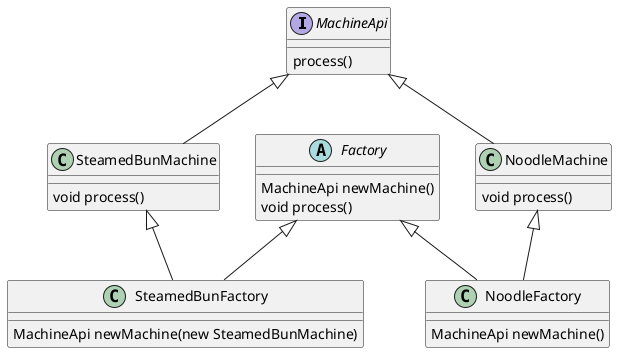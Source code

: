 @startuml

interface MachineApi{
    process()
}

class SteamedBunMachine{
   void process()
}

class NoodleMachine{
   void process()
}

MachineApi <|-- SteamedBunMachine
MachineApi <|-- NoodleMachine

abstract Factory{
    MachineApi newMachine()
    void process()
}

'    /**
'     * 让子类（具体工厂）来实例化具体对象（机器）
'     */
'    public abstract MachineApi newMachine();

'    /**
'     * 加工材料
'     */
'    public void process(String material){
'        MachineApi machine = newFileApi();
'        machine.process(material);
'    }

class SteamedBunFactory{
    MachineApi newMachine(new SteamedBunMachine)
}

class NoodleFactory{
    MachineApi newMachine()
}

Factory <|-- SteamedBunFactory
Factory <|-- NoodleFactory
NoodleMachine <|-- NoodleFactory
SteamedBunMachine <|-- SteamedBunFactory


'SteamedBunFactory mSteamedBunFactory  = new SteamedBunFactory ();
'mSteamedBunFactory.process("面粉");//我把面粉加工成了馒头


@enduml
